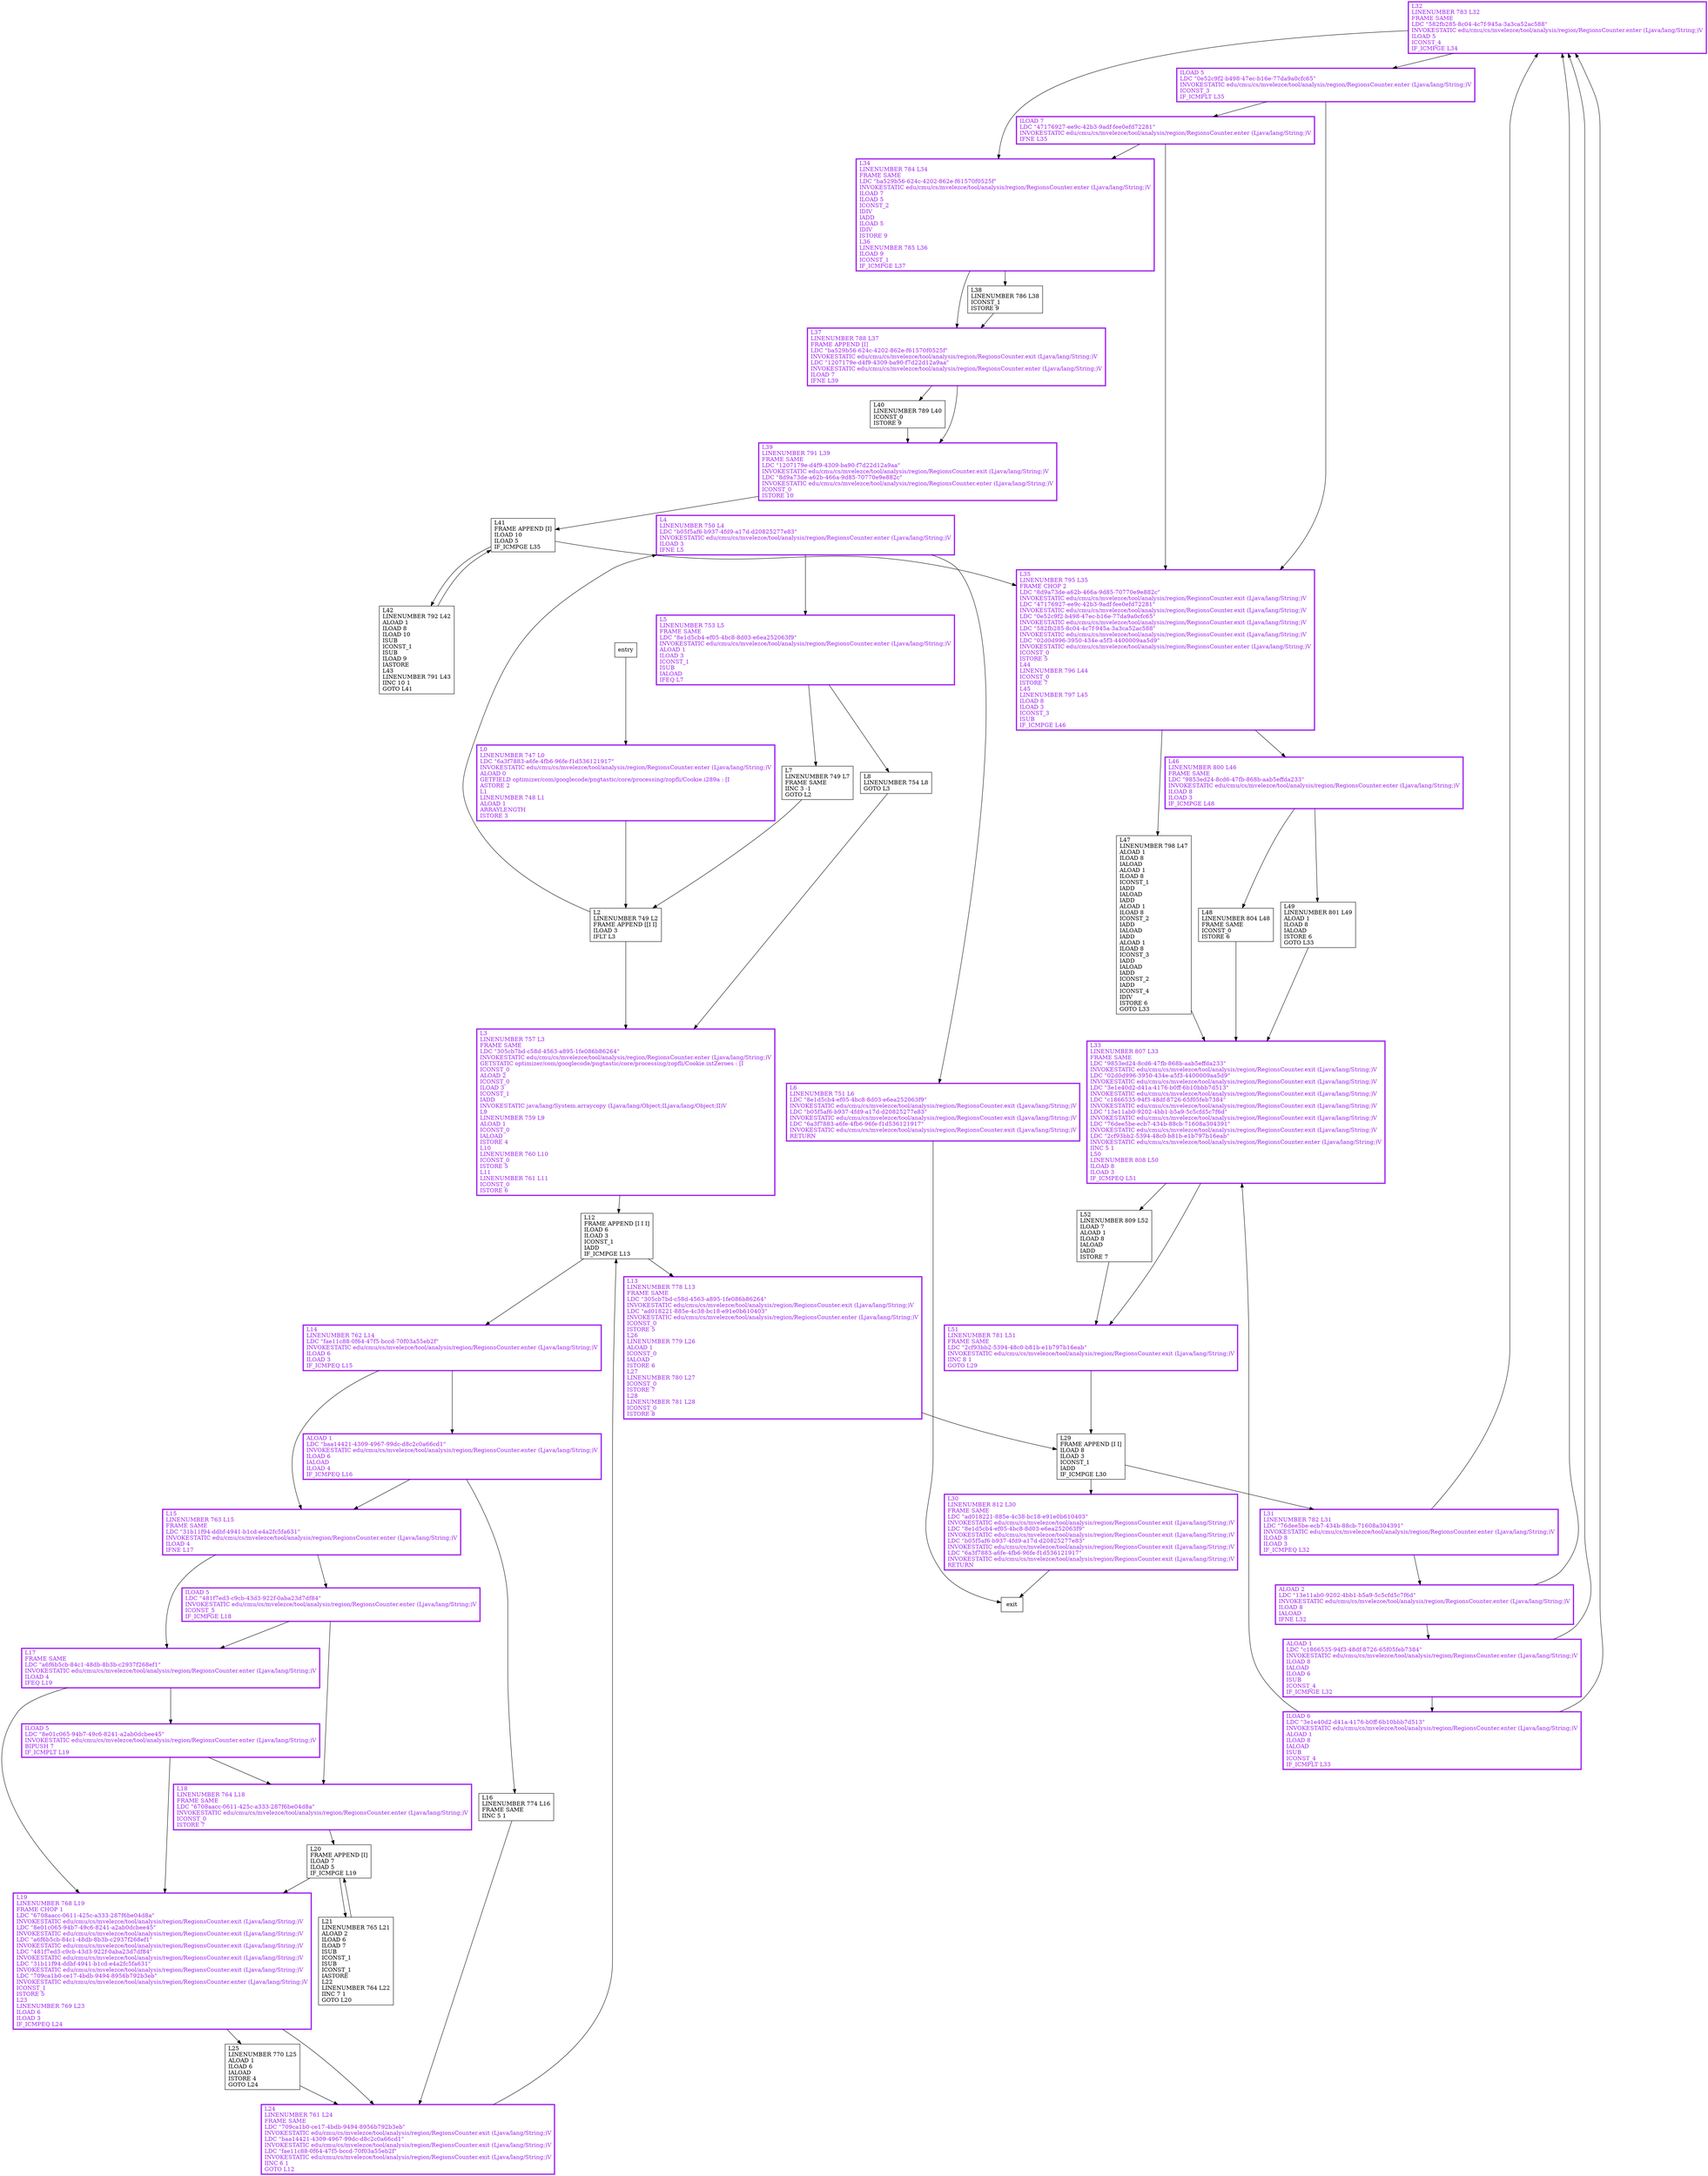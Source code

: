 digraph optimizeHuffmanForRle {
node [shape=record];
1549041923 [label="L32\lLINENUMBER 783 L32\lFRAME SAME\lLDC \"582fb285-8c04-4c7f-945a-3a3ca52ac588\"\lINVOKESTATIC edu/cmu/cs/mvelezce/tool/analysis/region/RegionsCounter.enter (Ljava/lang/String;)V\lILOAD 5\lICONST_4\lIF_ICMPGE L34\l"];
428325417 [label="L42\lLINENUMBER 792 L42\lALOAD 1\lILOAD 8\lILOAD 10\lISUB\lICONST_1\lISUB\lILOAD 9\lIASTORE\lL43\lLINENUMBER 791 L43\lIINC 10 1\lGOTO L41\l"];
135254299 [label="L47\lLINENUMBER 798 L47\lALOAD 1\lILOAD 8\lIALOAD\lALOAD 1\lILOAD 8\lICONST_1\lIADD\lIALOAD\lIADD\lALOAD 1\lILOAD 8\lICONST_2\lIADD\lIALOAD\lIADD\lALOAD 1\lILOAD 8\lICONST_3\lIADD\lIALOAD\lIADD\lICONST_2\lIADD\lICONST_4\lIDIV\lISTORE 6\lGOTO L33\l"];
1960011810 [label="L30\lLINENUMBER 812 L30\lFRAME SAME\lLDC \"ad018221-885e-4c38-bc18-e91e0b610403\"\lINVOKESTATIC edu/cmu/cs/mvelezce/tool/analysis/region/RegionsCounter.exit (Ljava/lang/String;)V\lLDC \"8e1d5cb4-ef05-4bc8-8d03-e6ea252063f9\"\lINVOKESTATIC edu/cmu/cs/mvelezce/tool/analysis/region/RegionsCounter.exit (Ljava/lang/String;)V\lLDC \"b05f5af6-b937-4fd9-a17d-d20825277e83\"\lINVOKESTATIC edu/cmu/cs/mvelezce/tool/analysis/region/RegionsCounter.exit (Ljava/lang/String;)V\lLDC \"6a3f7883-a6fe-4fb6-96fe-f1d536121917\"\lINVOKESTATIC edu/cmu/cs/mvelezce/tool/analysis/region/RegionsCounter.exit (Ljava/lang/String;)V\lRETURN\l"];
2056375038 [label="ILOAD 7\lLDC \"47176927-ee9c-42b3-9adf-fee0efd72281\"\lINVOKESTATIC edu/cmu/cs/mvelezce/tool/analysis/region/RegionsCounter.enter (Ljava/lang/String;)V\lIFNE L35\l"];
1623125677 [label="ALOAD 1\lLDC \"baa14421-4309-4967-99dc-d8c2c0a66cd1\"\lINVOKESTATIC edu/cmu/cs/mvelezce/tool/analysis/region/RegionsCounter.enter (Ljava/lang/String;)V\lILOAD 6\lIALOAD\lILOAD 4\lIF_ICMPEQ L16\l"];
2100853229 [label="L40\lLINENUMBER 789 L40\lICONST_0\lISTORE 9\l"];
256242266 [label="L3\lLINENUMBER 757 L3\lFRAME SAME\lLDC \"305cb7bd-c58d-4563-a895-1fe086b86264\"\lINVOKESTATIC edu/cmu/cs/mvelezce/tool/analysis/region/RegionsCounter.enter (Ljava/lang/String;)V\lGETSTATIC optimizer/com/googlecode/pngtastic/core/processing/zopfli/Cookie.intZeroes : [I\lICONST_0\lALOAD 2\lICONST_0\lILOAD 3\lICONST_1\lIADD\lINVOKESTATIC java/lang/System.arraycopy (Ljava/lang/Object;ILjava/lang/Object;II)V\lL9\lLINENUMBER 759 L9\lALOAD 1\lICONST_0\lIALOAD\lISTORE 4\lL10\lLINENUMBER 760 L10\lICONST_0\lISTORE 5\lL11\lLINENUMBER 761 L11\lICONST_0\lISTORE 6\l"];
1912759041 [label="L14\lLINENUMBER 762 L14\lLDC \"fae11c88-0f64-47f5-bccd-70f03a55eb2f\"\lINVOKESTATIC edu/cmu/cs/mvelezce/tool/analysis/region/RegionsCounter.enter (Ljava/lang/String;)V\lILOAD 6\lILOAD 3\lIF_ICMPEQ L15\l"];
1316038112 [label="L51\lLINENUMBER 781 L51\lFRAME SAME\lLDC \"2cf93bb2-5394-48c0-b81b-e1b797b16eab\"\lINVOKESTATIC edu/cmu/cs/mvelezce/tool/analysis/region/RegionsCounter.exit (Ljava/lang/String;)V\lIINC 8 1\lGOTO L29\l"];
1811180301 [label="L16\lLINENUMBER 774 L16\lFRAME SAME\lIINC 5 1\l"];
990649349 [label="ALOAD 1\lLDC \"c1866535-94f3-48df-8726-65f05feb7384\"\lINVOKESTATIC edu/cmu/cs/mvelezce/tool/analysis/region/RegionsCounter.enter (Ljava/lang/String;)V\lILOAD 8\lIALOAD\lILOAD 6\lISUB\lICONST_4\lIF_ICMPGE L32\l"];
1360928004 [label="L25\lLINENUMBER 770 L25\lALOAD 1\lILOAD 6\lIALOAD\lISTORE 4\lGOTO L24\l"];
1162282738 [label="L5\lLINENUMBER 753 L5\lFRAME SAME\lLDC \"8e1d5cb4-ef05-4bc8-8d03-e6ea252063f9\"\lINVOKESTATIC edu/cmu/cs/mvelezce/tool/analysis/region/RegionsCounter.enter (Ljava/lang/String;)V\lALOAD 1\lILOAD 3\lICONST_1\lISUB\lIALOAD\lIFEQ L7\l"];
276655064 [label="L8\lLINENUMBER 754 L8\lGOTO L3\l"];
986063087 [label="L13\lLINENUMBER 778 L13\lFRAME SAME\lLDC \"305cb7bd-c58d-4563-a895-1fe086b86264\"\lINVOKESTATIC edu/cmu/cs/mvelezce/tool/analysis/region/RegionsCounter.exit (Ljava/lang/String;)V\lLDC \"ad018221-885e-4c38-bc18-e91e0b610403\"\lINVOKESTATIC edu/cmu/cs/mvelezce/tool/analysis/region/RegionsCounter.enter (Ljava/lang/String;)V\lICONST_0\lISTORE 5\lL26\lLINENUMBER 779 L26\lALOAD 1\lICONST_0\lIALOAD\lISTORE 6\lL27\lLINENUMBER 780 L27\lICONST_0\lISTORE 7\lL28\lLINENUMBER 781 L28\lICONST_0\lISTORE 8\l"];
177149721 [label="L17\lFRAME SAME\lLDC \"a6f6b5cb-84c1-48db-8b3b-c2937f268ef1\"\lINVOKESTATIC edu/cmu/cs/mvelezce/tool/analysis/region/RegionsCounter.enter (Ljava/lang/String;)V\lILOAD 4\lIFEQ L19\l"];
1844486067 [label="L2\lLINENUMBER 749 L2\lFRAME APPEND [[I I]\lILOAD 3\lIFLT L3\l"];
605769476 [label="ILOAD 5\lLDC \"0e52c9f2-b498-47ec-b16e-77da9a0cfc65\"\lINVOKESTATIC edu/cmu/cs/mvelezce/tool/analysis/region/RegionsCounter.enter (Ljava/lang/String;)V\lICONST_3\lIF_ICMPLT L35\l"];
2132574865 [label="L29\lFRAME APPEND [I I]\lILOAD 8\lILOAD 3\lICONST_1\lIADD\lIF_ICMPGE L30\l"];
2105755018 [label="L31\lLINENUMBER 782 L31\lLDC \"76dee5be-ecb7-434b-88cb-71608a304391\"\lINVOKESTATIC edu/cmu/cs/mvelezce/tool/analysis/region/RegionsCounter.enter (Ljava/lang/String;)V\lILOAD 8\lILOAD 3\lIF_ICMPEQ L32\l"];
2133625040 [label="L34\lLINENUMBER 784 L34\lFRAME SAME\lLDC \"ba529b56-624c-4202-862e-f61570f0525f\"\lINVOKESTATIC edu/cmu/cs/mvelezce/tool/analysis/region/RegionsCounter.enter (Ljava/lang/String;)V\lILOAD 7\lILOAD 5\lICONST_2\lIDIV\lIADD\lILOAD 5\lIDIV\lISTORE 9\lL36\lLINENUMBER 785 L36\lILOAD 9\lICONST_1\lIF_ICMPGE L37\l"];
647643809 [label="L0\lLINENUMBER 747 L0\lLDC \"6a3f7883-a6fe-4fb6-96fe-f1d536121917\"\lINVOKESTATIC edu/cmu/cs/mvelezce/tool/analysis/region/RegionsCounter.enter (Ljava/lang/String;)V\lALOAD 0\lGETFIELD optimizer/com/googlecode/pngtastic/core/processing/zopfli/Cookie.i289a : [I\lASTORE 2\lL1\lLINENUMBER 748 L1\lALOAD 1\lARRAYLENGTH\lISTORE 3\l"];
1035590712 [label="L21\lLINENUMBER 765 L21\lALOAD 2\lILOAD 6\lILOAD 7\lISUB\lICONST_1\lISUB\lICONST_1\lIASTORE\lL22\lLINENUMBER 764 L22\lIINC 7 1\lGOTO L20\l"];
1633728372 [label="L37\lLINENUMBER 788 L37\lFRAME APPEND [I]\lLDC \"ba529b56-624c-4202-862e-f61570f0525f\"\lINVOKESTATIC edu/cmu/cs/mvelezce/tool/analysis/region/RegionsCounter.exit (Ljava/lang/String;)V\lLDC \"1207179e-d4f9-4309-ba90-f7d22d12a9aa\"\lINVOKESTATIC edu/cmu/cs/mvelezce/tool/analysis/region/RegionsCounter.enter (Ljava/lang/String;)V\lILOAD 7\lIFNE L39\l"];
2044664164 [label="ILOAD 5\lLDC \"8e01c065-94b7-49c6-8241-a2ab0dcbee45\"\lINVOKESTATIC edu/cmu/cs/mvelezce/tool/analysis/region/RegionsCounter.enter (Ljava/lang/String;)V\lBIPUSH 7\lIF_ICMPLT L19\l"];
194703569 [label="L19\lLINENUMBER 768 L19\lFRAME CHOP 1\lLDC \"6708aacc-0611-425c-a333-287f6be04d8a\"\lINVOKESTATIC edu/cmu/cs/mvelezce/tool/analysis/region/RegionsCounter.exit (Ljava/lang/String;)V\lLDC \"8e01c065-94b7-49c6-8241-a2ab0dcbee45\"\lINVOKESTATIC edu/cmu/cs/mvelezce/tool/analysis/region/RegionsCounter.exit (Ljava/lang/String;)V\lLDC \"a6f6b5cb-84c1-48db-8b3b-c2937f268ef1\"\lINVOKESTATIC edu/cmu/cs/mvelezce/tool/analysis/region/RegionsCounter.exit (Ljava/lang/String;)V\lLDC \"481f7ed3-c9cb-43d3-922f-0aba23d7df84\"\lINVOKESTATIC edu/cmu/cs/mvelezce/tool/analysis/region/RegionsCounter.exit (Ljava/lang/String;)V\lLDC \"31b11f94-ddbf-4941-b1cd-e4a2fc5fa631\"\lINVOKESTATIC edu/cmu/cs/mvelezce/tool/analysis/region/RegionsCounter.exit (Ljava/lang/String;)V\lLDC \"709ca1b0-ce17-4bdb-9494-8956b792b3eb\"\lINVOKESTATIC edu/cmu/cs/mvelezce/tool/analysis/region/RegionsCounter.enter (Ljava/lang/String;)V\lICONST_1\lISTORE 5\lL23\lLINENUMBER 769 L23\lILOAD 6\lILOAD 3\lIF_ICMPEQ L24\l"];
610299897 [label="L33\lLINENUMBER 807 L33\lFRAME SAME\lLDC \"9853ed24-8cd6-47fb-868b-aab5effda233\"\lINVOKESTATIC edu/cmu/cs/mvelezce/tool/analysis/region/RegionsCounter.exit (Ljava/lang/String;)V\lLDC \"02d0d996-3950-434e-a5f3-4400009aa5d9\"\lINVOKESTATIC edu/cmu/cs/mvelezce/tool/analysis/region/RegionsCounter.exit (Ljava/lang/String;)V\lLDC \"3e1e40d2-d41a-4176-b0ff-6b10bbb7d513\"\lINVOKESTATIC edu/cmu/cs/mvelezce/tool/analysis/region/RegionsCounter.exit (Ljava/lang/String;)V\lLDC \"c1866535-94f3-48df-8726-65f05feb7384\"\lINVOKESTATIC edu/cmu/cs/mvelezce/tool/analysis/region/RegionsCounter.exit (Ljava/lang/String;)V\lLDC \"13e11ab0-9202-4bb1-b5a9-5c5cfd5c7f6d\"\lINVOKESTATIC edu/cmu/cs/mvelezce/tool/analysis/region/RegionsCounter.exit (Ljava/lang/String;)V\lLDC \"76dee5be-ecb7-434b-88cb-71608a304391\"\lINVOKESTATIC edu/cmu/cs/mvelezce/tool/analysis/region/RegionsCounter.exit (Ljava/lang/String;)V\lLDC \"2cf93bb2-5394-48c0-b81b-e1b797b16eab\"\lINVOKESTATIC edu/cmu/cs/mvelezce/tool/analysis/region/RegionsCounter.enter (Ljava/lang/String;)V\lIINC 5 1\lL50\lLINENUMBER 808 L50\lILOAD 8\lILOAD 3\lIF_ICMPEQ L51\l"];
536721203 [label="L38\lLINENUMBER 786 L38\lICONST_1\lISTORE 9\l"];
1411518479 [label="ILOAD 5\lLDC \"481f7ed3-c9cb-43d3-922f-0aba23d7df84\"\lINVOKESTATIC edu/cmu/cs/mvelezce/tool/analysis/region/RegionsCounter.enter (Ljava/lang/String;)V\lICONST_5\lIF_ICMPGE L18\l"];
826071985 [label="L6\lLINENUMBER 751 L6\lLDC \"8e1d5cb4-ef05-4bc8-8d03-e6ea252063f9\"\lINVOKESTATIC edu/cmu/cs/mvelezce/tool/analysis/region/RegionsCounter.exit (Ljava/lang/String;)V\lLDC \"b05f5af6-b937-4fd9-a17d-d20825277e83\"\lINVOKESTATIC edu/cmu/cs/mvelezce/tool/analysis/region/RegionsCounter.exit (Ljava/lang/String;)V\lLDC \"6a3f7883-a6fe-4fb6-96fe-f1d536121917\"\lINVOKESTATIC edu/cmu/cs/mvelezce/tool/analysis/region/RegionsCounter.exit (Ljava/lang/String;)V\lRETURN\l"];
1140737952 [label="L18\lLINENUMBER 764 L18\lFRAME SAME\lLDC \"6708aacc-0611-425c-a333-287f6be04d8a\"\lINVOKESTATIC edu/cmu/cs/mvelezce/tool/analysis/region/RegionsCounter.enter (Ljava/lang/String;)V\lICONST_0\lISTORE 7\l"];
1351301704 [label="L24\lLINENUMBER 761 L24\lFRAME SAME\lLDC \"709ca1b0-ce17-4bdb-9494-8956b792b3eb\"\lINVOKESTATIC edu/cmu/cs/mvelezce/tool/analysis/region/RegionsCounter.exit (Ljava/lang/String;)V\lLDC \"baa14421-4309-4967-99dc-d8c2c0a66cd1\"\lINVOKESTATIC edu/cmu/cs/mvelezce/tool/analysis/region/RegionsCounter.exit (Ljava/lang/String;)V\lLDC \"fae11c88-0f64-47f5-bccd-70f03a55eb2f\"\lINVOKESTATIC edu/cmu/cs/mvelezce/tool/analysis/region/RegionsCounter.exit (Ljava/lang/String;)V\lIINC 6 1\lGOTO L12\l"];
608480889 [label="L4\lLINENUMBER 750 L4\lLDC \"b05f5af6-b937-4fd9-a17d-d20825277e83\"\lINVOKESTATIC edu/cmu/cs/mvelezce/tool/analysis/region/RegionsCounter.enter (Ljava/lang/String;)V\lILOAD 3\lIFNE L5\l"];
1806815749 [label="L41\lFRAME APPEND [I]\lILOAD 10\lILOAD 5\lIF_ICMPGE L35\l"];
1556394491 [label="ILOAD 6\lLDC \"3e1e40d2-d41a-4176-b0ff-6b10bbb7d513\"\lINVOKESTATIC edu/cmu/cs/mvelezce/tool/analysis/region/RegionsCounter.enter (Ljava/lang/String;)V\lALOAD 1\lILOAD 8\lIALOAD\lISUB\lICONST_4\lIF_ICMPLT L33\l"];
573915907 [label="L12\lFRAME APPEND [I I I]\lILOAD 6\lILOAD 3\lICONST_1\lIADD\lIF_ICMPGE L13\l"];
206262120 [label="L20\lFRAME APPEND [I]\lILOAD 7\lILOAD 5\lIF_ICMPGE L19\l"];
910569775 [label="L46\lLINENUMBER 800 L46\lFRAME SAME\lLDC \"9853ed24-8cd6-47fb-868b-aab5effda233\"\lINVOKESTATIC edu/cmu/cs/mvelezce/tool/analysis/region/RegionsCounter.enter (Ljava/lang/String;)V\lILOAD 8\lILOAD 3\lIF_ICMPGE L48\l"];
290138350 [label="L7\lLINENUMBER 749 L7\lFRAME SAME\lIINC 3 -1\lGOTO L2\l"];
156951858 [label="L15\lLINENUMBER 763 L15\lFRAME SAME\lLDC \"31b11f94-ddbf-4941-b1cd-e4a2fc5fa631\"\lINVOKESTATIC edu/cmu/cs/mvelezce/tool/analysis/region/RegionsCounter.enter (Ljava/lang/String;)V\lILOAD 4\lIFNE L17\l"];
160072728 [label="L39\lLINENUMBER 791 L39\lFRAME SAME\lLDC \"1207179e-d4f9-4309-ba90-f7d22d12a9aa\"\lINVOKESTATIC edu/cmu/cs/mvelezce/tool/analysis/region/RegionsCounter.exit (Ljava/lang/String;)V\lLDC \"8d9a73de-a62b-466a-9d85-70770e9e882c\"\lINVOKESTATIC edu/cmu/cs/mvelezce/tool/analysis/region/RegionsCounter.enter (Ljava/lang/String;)V\lICONST_0\lISTORE 10\l"];
746415297 [label="L48\lLINENUMBER 804 L48\lFRAME SAME\lICONST_0\lISTORE 6\l"];
939565628 [label="L52\lLINENUMBER 809 L52\lILOAD 7\lALOAD 1\lILOAD 8\lIALOAD\lIADD\lISTORE 7\l"];
1236904625 [label="L49\lLINENUMBER 801 L49\lALOAD 1\lILOAD 8\lIALOAD\lISTORE 6\lGOTO L33\l"];
1416756433 [label="ALOAD 2\lLDC \"13e11ab0-9202-4bb1-b5a9-5c5cfd5c7f6d\"\lINVOKESTATIC edu/cmu/cs/mvelezce/tool/analysis/region/RegionsCounter.enter (Ljava/lang/String;)V\lILOAD 8\lIALOAD\lIFNE L32\l"];
1571383573 [label="L35\lLINENUMBER 795 L35\lFRAME CHOP 2\lLDC \"8d9a73de-a62b-466a-9d85-70770e9e882c\"\lINVOKESTATIC edu/cmu/cs/mvelezce/tool/analysis/region/RegionsCounter.exit (Ljava/lang/String;)V\lLDC \"47176927-ee9c-42b3-9adf-fee0efd72281\"\lINVOKESTATIC edu/cmu/cs/mvelezce/tool/analysis/region/RegionsCounter.exit (Ljava/lang/String;)V\lLDC \"0e52c9f2-b498-47ec-b16e-77da9a0cfc65\"\lINVOKESTATIC edu/cmu/cs/mvelezce/tool/analysis/region/RegionsCounter.exit (Ljava/lang/String;)V\lLDC \"582fb285-8c04-4c7f-945a-3a3ca52ac588\"\lINVOKESTATIC edu/cmu/cs/mvelezce/tool/analysis/region/RegionsCounter.exit (Ljava/lang/String;)V\lLDC \"02d0d996-3950-434e-a5f3-4400009aa5d9\"\lINVOKESTATIC edu/cmu/cs/mvelezce/tool/analysis/region/RegionsCounter.enter (Ljava/lang/String;)V\lICONST_0\lISTORE 5\lL44\lLINENUMBER 796 L44\lICONST_0\lISTORE 7\lL45\lLINENUMBER 797 L45\lILOAD 8\lILOAD 3\lICONST_3\lISUB\lIF_ICMPGE L46\l"];
entry;
exit;
135254299 -> 610299897;
256242266 -> 573915907;
1912759041 -> 1623125677;
1912759041 -> 156951858;
1360928004 -> 1351301704;
1162282738 -> 276655064;
1162282738 -> 290138350;
177149721 -> 2044664164;
177149721 -> 194703569;
2132574865 -> 1960011810;
2132574865 -> 2105755018;
2133625040 -> 1633728372;
2133625040 -> 536721203;
1035590712 -> 206262120;
1633728372 -> 2100853229;
1633728372 -> 160072728;
2044664164 -> 1140737952;
2044664164 -> 194703569;
194703569 -> 1351301704;
194703569 -> 1360928004;
610299897 -> 1316038112;
610299897 -> 939565628;
826071985 -> exit;
1140737952 -> 206262120;
608480889 -> 1162282738;
608480889 -> 826071985;
1556394491 -> 1549041923;
1556394491 -> 610299897;
573915907 -> 986063087;
573915907 -> 1912759041;
206262120 -> 1035590712;
206262120 -> 194703569;
910569775 -> 746415297;
910569775 -> 1236904625;
entry -> 647643809;
290138350 -> 1844486067;
156951858 -> 1411518479;
156951858 -> 177149721;
746415297 -> 610299897;
939565628 -> 1316038112;
1549041923 -> 605769476;
1549041923 -> 2133625040;
428325417 -> 1806815749;
1960011810 -> exit;
2056375038 -> 2133625040;
2056375038 -> 1571383573;
1623125677 -> 156951858;
1623125677 -> 1811180301;
2100853229 -> 160072728;
1316038112 -> 2132574865;
1811180301 -> 1351301704;
990649349 -> 1549041923;
990649349 -> 1556394491;
276655064 -> 256242266;
986063087 -> 2132574865;
1844486067 -> 256242266;
1844486067 -> 608480889;
605769476 -> 2056375038;
605769476 -> 1571383573;
2105755018 -> 1549041923;
2105755018 -> 1416756433;
647643809 -> 1844486067;
536721203 -> 1633728372;
1411518479 -> 1140737952;
1411518479 -> 177149721;
1351301704 -> 573915907;
1806815749 -> 428325417;
1806815749 -> 1571383573;
160072728 -> 1806815749;
1236904625 -> 610299897;
1416756433 -> 1549041923;
1416756433 -> 990649349;
1571383573 -> 910569775;
1571383573 -> 135254299;
1549041923[fontcolor="purple", penwidth=3, color="purple"];
1960011810[fontcolor="purple", penwidth=3, color="purple"];
2056375038[fontcolor="purple", penwidth=3, color="purple"];
1623125677[fontcolor="purple", penwidth=3, color="purple"];
256242266[fontcolor="purple", penwidth=3, color="purple"];
1912759041[fontcolor="purple", penwidth=3, color="purple"];
1316038112[fontcolor="purple", penwidth=3, color="purple"];
990649349[fontcolor="purple", penwidth=3, color="purple"];
1162282738[fontcolor="purple", penwidth=3, color="purple"];
986063087[fontcolor="purple", penwidth=3, color="purple"];
177149721[fontcolor="purple", penwidth=3, color="purple"];
605769476[fontcolor="purple", penwidth=3, color="purple"];
2105755018[fontcolor="purple", penwidth=3, color="purple"];
2133625040[fontcolor="purple", penwidth=3, color="purple"];
647643809[fontcolor="purple", penwidth=3, color="purple"];
1633728372[fontcolor="purple", penwidth=3, color="purple"];
2044664164[fontcolor="purple", penwidth=3, color="purple"];
194703569[fontcolor="purple", penwidth=3, color="purple"];
610299897[fontcolor="purple", penwidth=3, color="purple"];
1411518479[fontcolor="purple", penwidth=3, color="purple"];
826071985[fontcolor="purple", penwidth=3, color="purple"];
1140737952[fontcolor="purple", penwidth=3, color="purple"];
1351301704[fontcolor="purple", penwidth=3, color="purple"];
608480889[fontcolor="purple", penwidth=3, color="purple"];
1556394491[fontcolor="purple", penwidth=3, color="purple"];
910569775[fontcolor="purple", penwidth=3, color="purple"];
156951858[fontcolor="purple", penwidth=3, color="purple"];
160072728[fontcolor="purple", penwidth=3, color="purple"];
1416756433[fontcolor="purple", penwidth=3, color="purple"];
1571383573[fontcolor="purple", penwidth=3, color="purple"];
}
